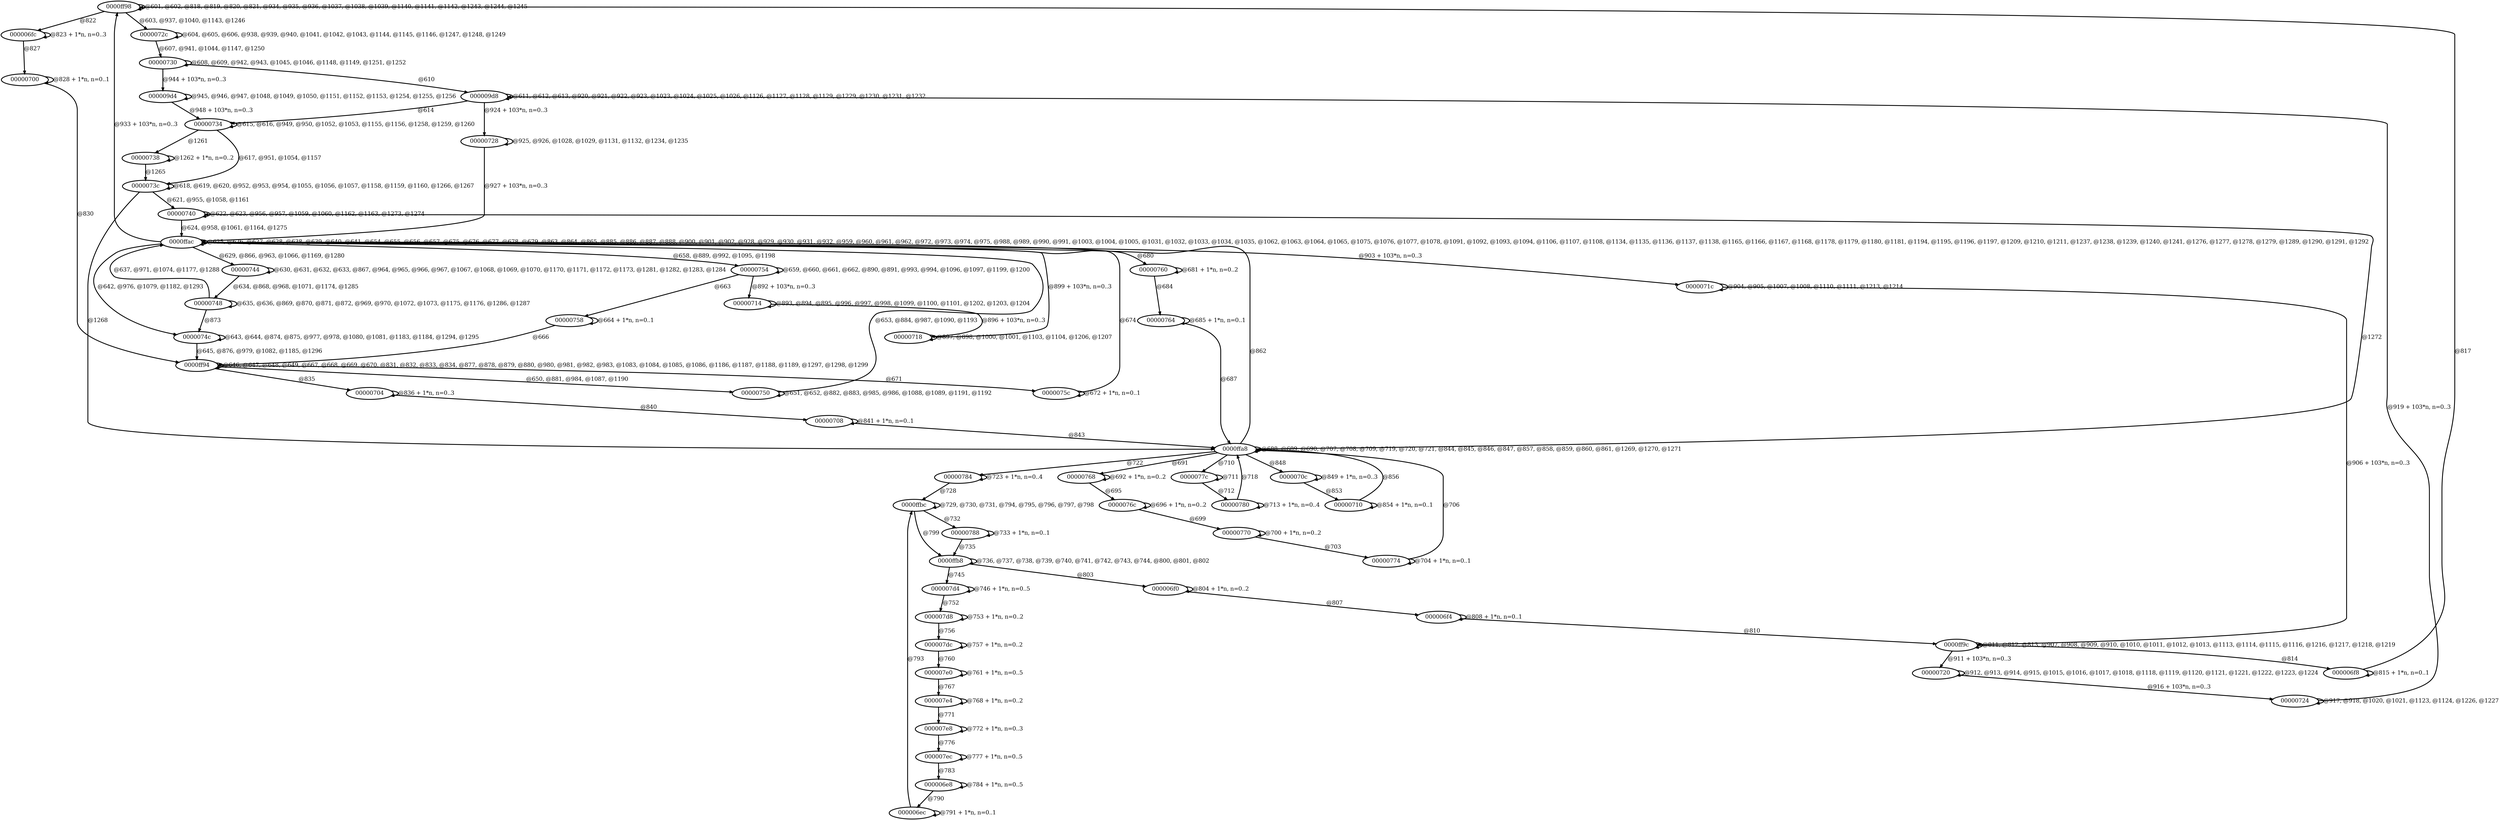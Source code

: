 digraph G {
        node [style=rounded, penwidth=3, fontsize=20, shape=oval];
        "0000ff98" -> "0000ff98" [label="@601, @602, @818, @819, @820, @821, @934, @935, @936, @1037, @1038, @1039, @1140, @1141, @1142, @1243, @1244, @1245", color=black,arrowsize=1,style=bold,penwidth=3,fontsize=20];
"0000ff98" -> "0000072c" [label="@603, @937, @1040, @1143, @1246", color=black,arrowsize=1,style=bold,penwidth=3,fontsize=20];
"0000072c" -> "0000072c" [label="@604, @605, @606, @938, @939, @940, @1041, @1042, @1043, @1144, @1145, @1146, @1247, @1248, @1249", color=black,arrowsize=1,style=bold,penwidth=3,fontsize=20];
"0000072c" -> "00000730" [label="@607, @941, @1044, @1147, @1250", color=black,arrowsize=1,style=bold,penwidth=3,fontsize=20];
"00000730" -> "00000730" [label="@608, @609, @942, @943, @1045, @1046, @1148, @1149, @1251, @1252", color=black,arrowsize=1,style=bold,penwidth=3,fontsize=20];
"00000730" -> "000009d8" [label="@610", color=black,arrowsize=1,style=bold,penwidth=3,fontsize=20];
"000009d8" -> "000009d8" [label="@611, @612, @613, @920, @921, @922, @923, @1023, @1024, @1025, @1026, @1126, @1127, @1128, @1129, @1229, @1230, @1231, @1232", color=black,arrowsize=1,style=bold,penwidth=3,fontsize=20];
"000009d8" -> "00000734" [label="@614", color=black,arrowsize=1,style=bold,penwidth=3,fontsize=20];
"00000734" -> "00000734" [label="@615, @616, @949, @950, @1052, @1053, @1155, @1156, @1258, @1259, @1260", color=black,arrowsize=1,style=bold,penwidth=3,fontsize=20];
"00000734" -> "0000073c" [label="@617, @951, @1054, @1157", color=black,arrowsize=1,style=bold,penwidth=3,fontsize=20];
"0000073c" -> "0000073c" [label="@618, @619, @620, @952, @953, @954, @1055, @1056, @1057, @1158, @1159, @1160, @1266, @1267", color=black,arrowsize=1,style=bold,penwidth=3,fontsize=20];
"0000073c" -> "00000740" [label="@621, @955, @1058, @1161", color=black,arrowsize=1,style=bold,penwidth=3,fontsize=20];
"00000740" -> "00000740" [label="@622, @623, @956, @957, @1059, @1060, @1162, @1163, @1273, @1274", color=black,arrowsize=1,style=bold,penwidth=3,fontsize=20];
"00000740" -> "0000ffac" [label="@624, @958, @1061, @1164, @1275", color=black,arrowsize=1,style=bold,penwidth=3,fontsize=20];
"0000ffac" -> "0000ffac" [label="@625, @626, @627, @628, @638, @639, @640, @641, @654, @655, @656, @657, @675, @676, @677, @678, @679, @863, @864, @865, @885, @886, @887, @888, @900, @901, @902, @928, @929, @930, @931, @932, @959, @960, @961, @962, @972, @973, @974, @975, @988, @989, @990, @991, @1003, @1004, @1005, @1031, @1032, @1033, @1034, @1035, @1062, @1063, @1064, @1065, @1075, @1076, @1077, @1078, @1091, @1092, @1093, @1094, @1106, @1107, @1108, @1134, @1135, @1136, @1137, @1138, @1165, @1166, @1167, @1168, @1178, @1179, @1180, @1181, @1194, @1195, @1196, @1197, @1209, @1210, @1211, @1237, @1238, @1239, @1240, @1241, @1276, @1277, @1278, @1279, @1289, @1290, @1291, @1292", color=black,arrowsize=1,style=bold,penwidth=3,fontsize=20];
"0000ffac" -> "00000744" [label="@629, @866, @963, @1066, @1169, @1280", color=black,arrowsize=1,style=bold,penwidth=3,fontsize=20];
"00000744" -> "00000744" [label="@630, @631, @632, @633, @867, @964, @965, @966, @967, @1067, @1068, @1069, @1070, @1170, @1171, @1172, @1173, @1281, @1282, @1283, @1284", color=black,arrowsize=1,style=bold,penwidth=3,fontsize=20];
"00000744" -> "00000748" [label="@634, @868, @968, @1071, @1174, @1285", color=black,arrowsize=1,style=bold,penwidth=3,fontsize=20];
"00000748" -> "00000748" [label="@635, @636, @869, @870, @871, @872, @969, @970, @1072, @1073, @1175, @1176, @1286, @1287", color=black,arrowsize=1,style=bold,penwidth=3,fontsize=20];
"00000748" -> "0000ffac" [label="@637, @971, @1074, @1177, @1288", color=black,arrowsize=1,style=bold,penwidth=3,fontsize=20];
"0000ffac" -> "0000074c" [label="@642, @976, @1079, @1182, @1293", color=black,arrowsize=1,style=bold,penwidth=3,fontsize=20];
"0000074c" -> "0000074c" [label="@643, @644, @874, @875, @977, @978, @1080, @1081, @1183, @1184, @1294, @1295", color=black,arrowsize=1,style=bold,penwidth=3,fontsize=20];
"0000074c" -> "0000ff94" [label="@645, @876, @979, @1082, @1185, @1296", color=black,arrowsize=1,style=bold,penwidth=3,fontsize=20];
"0000ff94" -> "0000ff94" [label="@646, @647, @648, @649, @667, @668, @669, @670, @831, @832, @833, @834, @877, @878, @879, @880, @980, @981, @982, @983, @1083, @1084, @1085, @1086, @1186, @1187, @1188, @1189, @1297, @1298, @1299", color=black,arrowsize=1,style=bold,penwidth=3,fontsize=20];
"0000ff94" -> "00000750" [label="@650, @881, @984, @1087, @1190", color=black,arrowsize=1,style=bold,penwidth=3,fontsize=20];
"00000750" -> "00000750" [label="@651, @652, @882, @883, @985, @986, @1088, @1089, @1191, @1192", color=black,arrowsize=1,style=bold,penwidth=3,fontsize=20];
"00000750" -> "0000ffac" [label="@653, @884, @987, @1090, @1193", color=black,arrowsize=1,style=bold,penwidth=3,fontsize=20];
"0000ffac" -> "00000754" [label="@658, @889, @992, @1095, @1198", color=black,arrowsize=1,style=bold,penwidth=3,fontsize=20];
"00000754" -> "00000754" [label="@659, @660, @661, @662, @890, @891, @993, @994, @1096, @1097, @1199, @1200", color=black,arrowsize=1,style=bold,penwidth=3,fontsize=20];
"00000754" -> "00000758" [label="@663", color=black,arrowsize=1,style=bold,penwidth=3,fontsize=20];
"00000758" -> "00000758" [label="@664 + 1*n, n=0..1", color=black,arrowsize=1,style=bold,penwidth=3,fontsize=20];
"00000758" -> "0000ff94" [label="@666", color=black,arrowsize=1,style=bold,penwidth=3,fontsize=20];
"0000ff94" -> "0000075c" [label="@671", color=black,arrowsize=1,style=bold,penwidth=3,fontsize=20];
"0000075c" -> "0000075c" [label="@672 + 1*n, n=0..1", color=black,arrowsize=1,style=bold,penwidth=3,fontsize=20];
"0000075c" -> "0000ffac" [label="@674", color=black,arrowsize=1,style=bold,penwidth=3,fontsize=20];
"0000ffac" -> "00000760" [label="@680", color=black,arrowsize=1,style=bold,penwidth=3,fontsize=20];
"00000760" -> "00000760" [label="@681 + 1*n, n=0..2", color=black,arrowsize=1,style=bold,penwidth=3,fontsize=20];
"00000760" -> "00000764" [label="@684", color=black,arrowsize=1,style=bold,penwidth=3,fontsize=20];
"00000764" -> "00000764" [label="@685 + 1*n, n=0..1", color=black,arrowsize=1,style=bold,penwidth=3,fontsize=20];
"00000764" -> "0000ffa8" [label="@687", color=black,arrowsize=1,style=bold,penwidth=3,fontsize=20];
"0000ffa8" -> "0000ffa8" [label="@688, @689, @690, @707, @708, @709, @719, @720, @721, @844, @845, @846, @847, @857, @858, @859, @860, @861, @1269, @1270, @1271", color=black,arrowsize=1,style=bold,penwidth=3,fontsize=20];
"0000ffa8" -> "00000768" [label="@691", color=black,arrowsize=1,style=bold,penwidth=3,fontsize=20];
"00000768" -> "00000768" [label="@692 + 1*n, n=0..2", color=black,arrowsize=1,style=bold,penwidth=3,fontsize=20];
"00000768" -> "0000076c" [label="@695", color=black,arrowsize=1,style=bold,penwidth=3,fontsize=20];
"0000076c" -> "0000076c" [label="@696 + 1*n, n=0..2", color=black,arrowsize=1,style=bold,penwidth=3,fontsize=20];
"0000076c" -> "00000770" [label="@699", color=black,arrowsize=1,style=bold,penwidth=3,fontsize=20];
"00000770" -> "00000770" [label="@700 + 1*n, n=0..2", color=black,arrowsize=1,style=bold,penwidth=3,fontsize=20];
"00000770" -> "00000774" [label="@703", color=black,arrowsize=1,style=bold,penwidth=3,fontsize=20];
"00000774" -> "00000774" [label="@704 + 1*n, n=0..1", color=black,arrowsize=1,style=bold,penwidth=3,fontsize=20];
"00000774" -> "0000ffa8" [label="@706", color=black,arrowsize=1,style=bold,penwidth=3,fontsize=20];
"0000ffa8" -> "0000077c" [label="@710", color=black,arrowsize=1,style=bold,penwidth=3,fontsize=20];
"0000077c" -> "0000077c" [label="@711", color=black,arrowsize=1,style=bold,penwidth=3,fontsize=20];
"0000077c" -> "00000780" [label="@712", color=black,arrowsize=1,style=bold,penwidth=3,fontsize=20];
"00000780" -> "00000780" [label="@713 + 1*n, n=0..4", color=black,arrowsize=1,style=bold,penwidth=3,fontsize=20];
"00000780" -> "0000ffa8" [label="@718", color=black,arrowsize=1,style=bold,penwidth=3,fontsize=20];
"0000ffa8" -> "00000784" [label="@722", color=black,arrowsize=1,style=bold,penwidth=3,fontsize=20];
"00000784" -> "00000784" [label="@723 + 1*n, n=0..4", color=black,arrowsize=1,style=bold,penwidth=3,fontsize=20];
"00000784" -> "0000ffbc" [label="@728", color=black,arrowsize=1,style=bold,penwidth=3,fontsize=20];
"0000ffbc" -> "0000ffbc" [label="@729, @730, @731, @794, @795, @796, @797, @798", color=black,arrowsize=1,style=bold,penwidth=3,fontsize=20];
"0000ffbc" -> "00000788" [label="@732", color=black,arrowsize=1,style=bold,penwidth=3,fontsize=20];
"00000788" -> "00000788" [label="@733 + 1*n, n=0..1", color=black,arrowsize=1,style=bold,penwidth=3,fontsize=20];
"00000788" -> "0000ffb8" [label="@735", color=black,arrowsize=1,style=bold,penwidth=3,fontsize=20];
"0000ffb8" -> "0000ffb8" [label="@736, @737, @738, @739, @740, @741, @742, @743, @744, @800, @801, @802", color=black,arrowsize=1,style=bold,penwidth=3,fontsize=20];
"0000ffb8" -> "000007d4" [label="@745", color=black,arrowsize=1,style=bold,penwidth=3,fontsize=20];
"000007d4" -> "000007d4" [label="@746 + 1*n, n=0..5", color=black,arrowsize=1,style=bold,penwidth=3,fontsize=20];
"000007d4" -> "000007d8" [label="@752", color=black,arrowsize=1,style=bold,penwidth=3,fontsize=20];
"000007d8" -> "000007d8" [label="@753 + 1*n, n=0..2", color=black,arrowsize=1,style=bold,penwidth=3,fontsize=20];
"000007d8" -> "000007dc" [label="@756", color=black,arrowsize=1,style=bold,penwidth=3,fontsize=20];
"000007dc" -> "000007dc" [label="@757 + 1*n, n=0..2", color=black,arrowsize=1,style=bold,penwidth=3,fontsize=20];
"000007dc" -> "000007e0" [label="@760", color=black,arrowsize=1,style=bold,penwidth=3,fontsize=20];
"000007e0" -> "000007e0" [label="@761 + 1*n, n=0..5", color=black,arrowsize=1,style=bold,penwidth=3,fontsize=20];
"000007e0" -> "000007e4" [label="@767", color=black,arrowsize=1,style=bold,penwidth=3,fontsize=20];
"000007e4" -> "000007e4" [label="@768 + 1*n, n=0..2", color=black,arrowsize=1,style=bold,penwidth=3,fontsize=20];
"000007e4" -> "000007e8" [label="@771", color=black,arrowsize=1,style=bold,penwidth=3,fontsize=20];
"000007e8" -> "000007e8" [label="@772 + 1*n, n=0..3", color=black,arrowsize=1,style=bold,penwidth=3,fontsize=20];
"000007e8" -> "000007ec" [label="@776", color=black,arrowsize=1,style=bold,penwidth=3,fontsize=20];
"000007ec" -> "000007ec" [label="@777 + 1*n, n=0..5", color=black,arrowsize=1,style=bold,penwidth=3,fontsize=20];
"000007ec" -> "000006e8" [label="@783", color=black,arrowsize=1,style=bold,penwidth=3,fontsize=20];
"000006e8" -> "000006e8" [label="@784 + 1*n, n=0..5", color=black,arrowsize=1,style=bold,penwidth=3,fontsize=20];
"000006e8" -> "000006ec" [label="@790", color=black,arrowsize=1,style=bold,penwidth=3,fontsize=20];
"000006ec" -> "000006ec" [label="@791 + 1*n, n=0..1", color=black,arrowsize=1,style=bold,penwidth=3,fontsize=20];
"000006ec" -> "0000ffbc" [label="@793", color=black,arrowsize=1,style=bold,penwidth=3,fontsize=20];
"0000ffbc" -> "0000ffb8" [label="@799", color=black,arrowsize=1,style=bold,penwidth=3,fontsize=20];
"0000ffb8" -> "000006f0" [label="@803", color=black,arrowsize=1,style=bold,penwidth=3,fontsize=20];
"000006f0" -> "000006f0" [label="@804 + 1*n, n=0..2", color=black,arrowsize=1,style=bold,penwidth=3,fontsize=20];
"000006f0" -> "000006f4" [label="@807", color=black,arrowsize=1,style=bold,penwidth=3,fontsize=20];
"000006f4" -> "000006f4" [label="@808 + 1*n, n=0..1", color=black,arrowsize=1,style=bold,penwidth=3,fontsize=20];
"000006f4" -> "0000ff9c" [label="@810", color=black,arrowsize=1,style=bold,penwidth=3,fontsize=20];
"0000ff9c" -> "0000ff9c" [label="@811, @812, @813, @907, @908, @909, @910, @1010, @1011, @1012, @1013, @1113, @1114, @1115, @1116, @1216, @1217, @1218, @1219", color=black,arrowsize=1,style=bold,penwidth=3,fontsize=20];
"0000ff9c" -> "000006f8" [label="@814", color=black,arrowsize=1,style=bold,penwidth=3,fontsize=20];
"000006f8" -> "000006f8" [label="@815 + 1*n, n=0..1", color=black,arrowsize=1,style=bold,penwidth=3,fontsize=20];
"000006f8" -> "0000ff98" [label="@817", color=black,arrowsize=1,style=bold,penwidth=3,fontsize=20];
"0000ff98" -> "000006fc" [label="@822", color=black,arrowsize=1,style=bold,penwidth=3,fontsize=20];
"000006fc" -> "000006fc" [label="@823 + 1*n, n=0..3", color=black,arrowsize=1,style=bold,penwidth=3,fontsize=20];
"000006fc" -> "00000700" [label="@827", color=black,arrowsize=1,style=bold,penwidth=3,fontsize=20];
"00000700" -> "00000700" [label="@828 + 1*n, n=0..1", color=black,arrowsize=1,style=bold,penwidth=3,fontsize=20];
"00000700" -> "0000ff94" [label="@830", color=black,arrowsize=1,style=bold,penwidth=3,fontsize=20];
"0000ff94" -> "00000704" [label="@835", color=black,arrowsize=1,style=bold,penwidth=3,fontsize=20];
"00000704" -> "00000704" [label="@836 + 1*n, n=0..3", color=black,arrowsize=1,style=bold,penwidth=3,fontsize=20];
"00000704" -> "00000708" [label="@840", color=black,arrowsize=1,style=bold,penwidth=3,fontsize=20];
"00000708" -> "00000708" [label="@841 + 1*n, n=0..1", color=black,arrowsize=1,style=bold,penwidth=3,fontsize=20];
"00000708" -> "0000ffa8" [label="@843", color=black,arrowsize=1,style=bold,penwidth=3,fontsize=20];
"0000ffa8" -> "0000070c" [label="@848", color=black,arrowsize=1,style=bold,penwidth=3,fontsize=20];
"0000070c" -> "0000070c" [label="@849 + 1*n, n=0..3", color=black,arrowsize=1,style=bold,penwidth=3,fontsize=20];
"0000070c" -> "00000710" [label="@853", color=black,arrowsize=1,style=bold,penwidth=3,fontsize=20];
"00000710" -> "00000710" [label="@854 + 1*n, n=0..1", color=black,arrowsize=1,style=bold,penwidth=3,fontsize=20];
"00000710" -> "0000ffa8" [label="@856", color=black,arrowsize=1,style=bold,penwidth=3,fontsize=20];
"0000ffa8" -> "0000ffac" [label="@862", color=black,arrowsize=1,style=bold,penwidth=3,fontsize=20];
"00000748" -> "0000074c" [label="@873", color=black,arrowsize=1,style=bold,penwidth=3,fontsize=20];
"00000754" -> "00000714" [label="@892 + 103*n, n=0..3", color=black,arrowsize=1,style=bold,penwidth=3,fontsize=20];
"00000714" -> "00000714" [label="@893, @894, @895, @996, @997, @998, @1099, @1100, @1101, @1202, @1203, @1204", color=black,arrowsize=1,style=bold,penwidth=3,fontsize=20];
"00000714" -> "00000718" [label="@896 + 103*n, n=0..3", color=black,arrowsize=1,style=bold,penwidth=3,fontsize=20];
"00000718" -> "00000718" [label="@897, @898, @1000, @1001, @1103, @1104, @1206, @1207", color=black,arrowsize=1,style=bold,penwidth=3,fontsize=20];
"00000718" -> "0000ffac" [label="@899 + 103*n, n=0..3", color=black,arrowsize=1,style=bold,penwidth=3,fontsize=20];
"0000ffac" -> "0000071c" [label="@903 + 103*n, n=0..3", color=black,arrowsize=1,style=bold,penwidth=3,fontsize=20];
"0000071c" -> "0000071c" [label="@904, @905, @1007, @1008, @1110, @1111, @1213, @1214", color=black,arrowsize=1,style=bold,penwidth=3,fontsize=20];
"0000071c" -> "0000ff9c" [label="@906 + 103*n, n=0..3", color=black,arrowsize=1,style=bold,penwidth=3,fontsize=20];
"0000ff9c" -> "00000720" [label="@911 + 103*n, n=0..3", color=black,arrowsize=1,style=bold,penwidth=3,fontsize=20];
"00000720" -> "00000720" [label="@912, @913, @914, @915, @1015, @1016, @1017, @1018, @1118, @1119, @1120, @1121, @1221, @1222, @1223, @1224", color=black,arrowsize=1,style=bold,penwidth=3,fontsize=20];
"00000720" -> "00000724" [label="@916 + 103*n, n=0..3", color=black,arrowsize=1,style=bold,penwidth=3,fontsize=20];
"00000724" -> "00000724" [label="@917, @918, @1020, @1021, @1123, @1124, @1226, @1227", color=black,arrowsize=1,style=bold,penwidth=3,fontsize=20];
"00000724" -> "000009d8" [label="@919 + 103*n, n=0..3", color=black,arrowsize=1,style=bold,penwidth=3,fontsize=20];
"000009d8" -> "00000728" [label="@924 + 103*n, n=0..3", color=black,arrowsize=1,style=bold,penwidth=3,fontsize=20];
"00000728" -> "00000728" [label="@925, @926, @1028, @1029, @1131, @1132, @1234, @1235", color=black,arrowsize=1,style=bold,penwidth=3,fontsize=20];
"00000728" -> "0000ffac" [label="@927 + 103*n, n=0..3", color=black,arrowsize=1,style=bold,penwidth=3,fontsize=20];
"0000ffac" -> "0000ff98" [label="@933 + 103*n, n=0..3", color=black,arrowsize=1,style=bold,penwidth=3,fontsize=20];
"00000730" -> "000009d4" [label="@944 + 103*n, n=0..3", color=black,arrowsize=1,style=bold,penwidth=3,fontsize=20];
"000009d4" -> "000009d4" [label="@945, @946, @947, @1048, @1049, @1050, @1151, @1152, @1153, @1254, @1255, @1256", color=black,arrowsize=1,style=bold,penwidth=3,fontsize=20];
"000009d4" -> "00000734" [label="@948 + 103*n, n=0..3", color=black,arrowsize=1,style=bold,penwidth=3,fontsize=20];
"00000734" -> "00000738" [label="@1261", color=black,arrowsize=1,style=bold,penwidth=3,fontsize=20];
"00000738" -> "00000738" [label="@1262 + 1*n, n=0..2", color=black,arrowsize=1,style=bold,penwidth=3,fontsize=20];
"00000738" -> "0000073c" [label="@1265", color=black,arrowsize=1,style=bold,penwidth=3,fontsize=20];
"0000073c" -> "0000ffa8" [label="@1268", color=black,arrowsize=1,style=bold,penwidth=3,fontsize=20];
"0000ffa8" -> "00000740" [label="@1272", color=black,arrowsize=1,style=bold,penwidth=3,fontsize=20];
}
